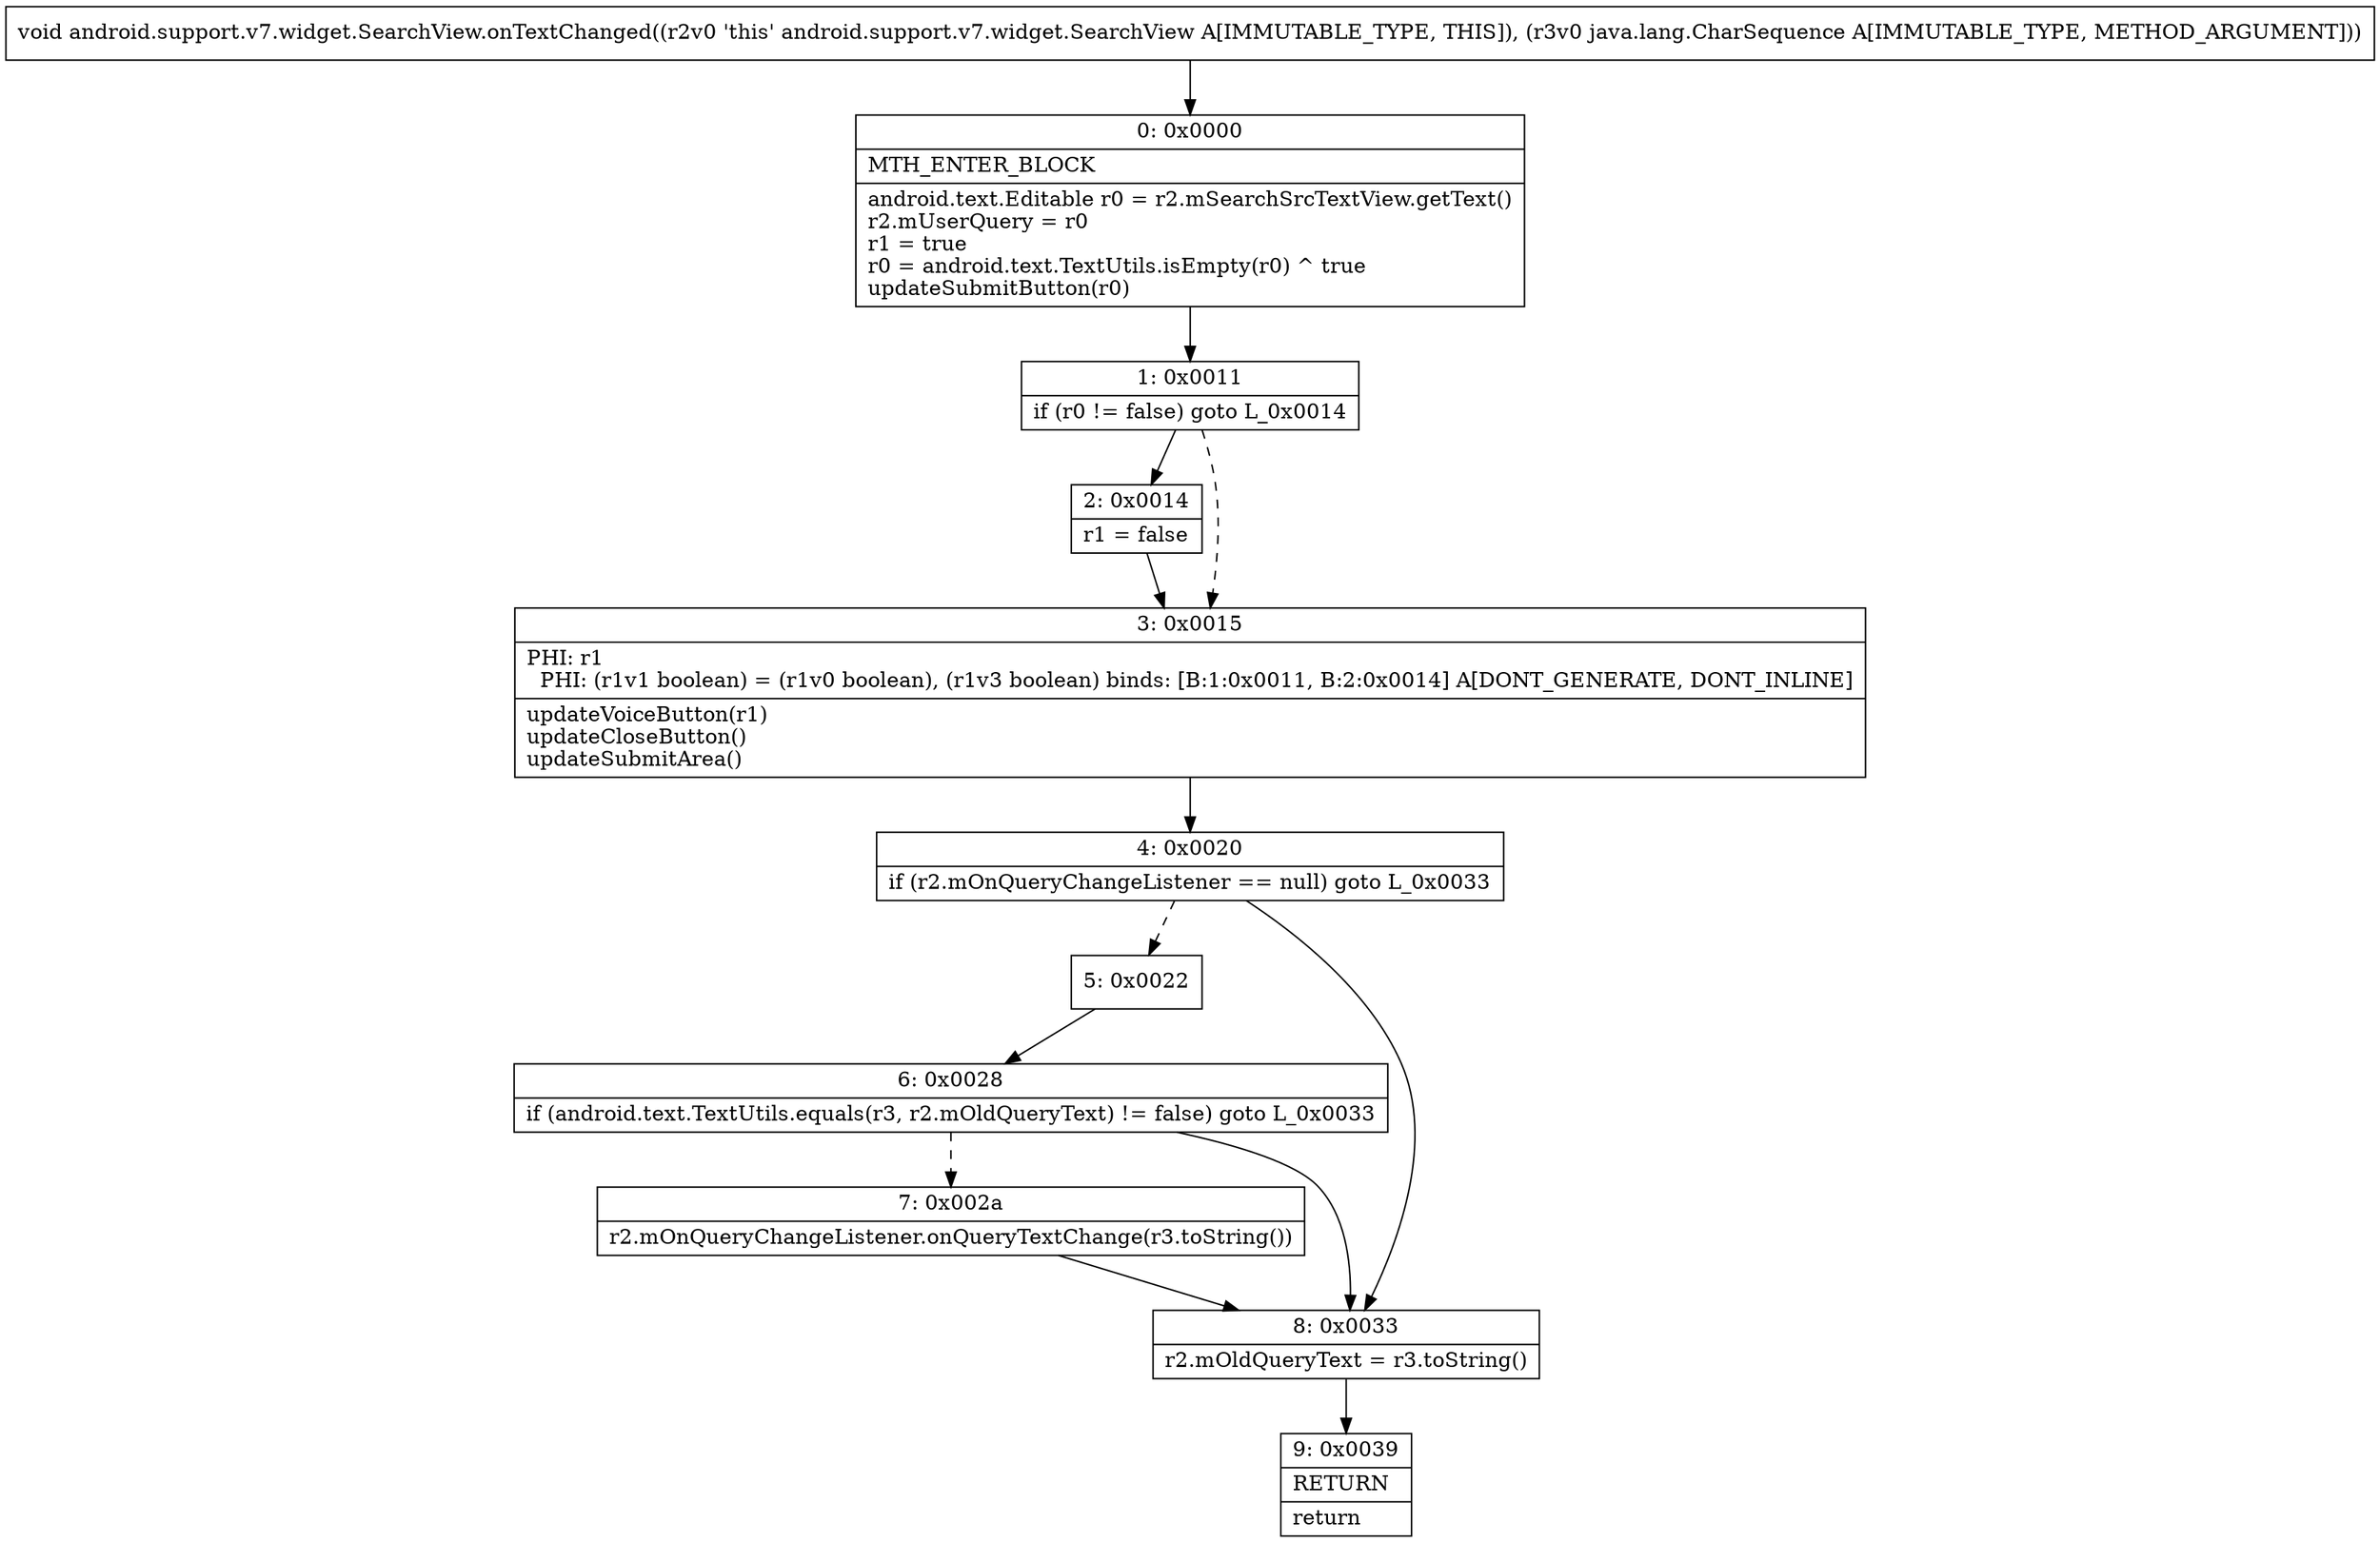 digraph "CFG forandroid.support.v7.widget.SearchView.onTextChanged(Ljava\/lang\/CharSequence;)V" {
Node_0 [shape=record,label="{0\:\ 0x0000|MTH_ENTER_BLOCK\l|android.text.Editable r0 = r2.mSearchSrcTextView.getText()\lr2.mUserQuery = r0\lr1 = true\lr0 = android.text.TextUtils.isEmpty(r0) ^ true\lupdateSubmitButton(r0)\l}"];
Node_1 [shape=record,label="{1\:\ 0x0011|if (r0 != false) goto L_0x0014\l}"];
Node_2 [shape=record,label="{2\:\ 0x0014|r1 = false\l}"];
Node_3 [shape=record,label="{3\:\ 0x0015|PHI: r1 \l  PHI: (r1v1 boolean) = (r1v0 boolean), (r1v3 boolean) binds: [B:1:0x0011, B:2:0x0014] A[DONT_GENERATE, DONT_INLINE]\l|updateVoiceButton(r1)\lupdateCloseButton()\lupdateSubmitArea()\l}"];
Node_4 [shape=record,label="{4\:\ 0x0020|if (r2.mOnQueryChangeListener == null) goto L_0x0033\l}"];
Node_5 [shape=record,label="{5\:\ 0x0022}"];
Node_6 [shape=record,label="{6\:\ 0x0028|if (android.text.TextUtils.equals(r3, r2.mOldQueryText) != false) goto L_0x0033\l}"];
Node_7 [shape=record,label="{7\:\ 0x002a|r2.mOnQueryChangeListener.onQueryTextChange(r3.toString())\l}"];
Node_8 [shape=record,label="{8\:\ 0x0033|r2.mOldQueryText = r3.toString()\l}"];
Node_9 [shape=record,label="{9\:\ 0x0039|RETURN\l|return\l}"];
MethodNode[shape=record,label="{void android.support.v7.widget.SearchView.onTextChanged((r2v0 'this' android.support.v7.widget.SearchView A[IMMUTABLE_TYPE, THIS]), (r3v0 java.lang.CharSequence A[IMMUTABLE_TYPE, METHOD_ARGUMENT])) }"];
MethodNode -> Node_0;
Node_0 -> Node_1;
Node_1 -> Node_2;
Node_1 -> Node_3[style=dashed];
Node_2 -> Node_3;
Node_3 -> Node_4;
Node_4 -> Node_5[style=dashed];
Node_4 -> Node_8;
Node_5 -> Node_6;
Node_6 -> Node_7[style=dashed];
Node_6 -> Node_8;
Node_7 -> Node_8;
Node_8 -> Node_9;
}

